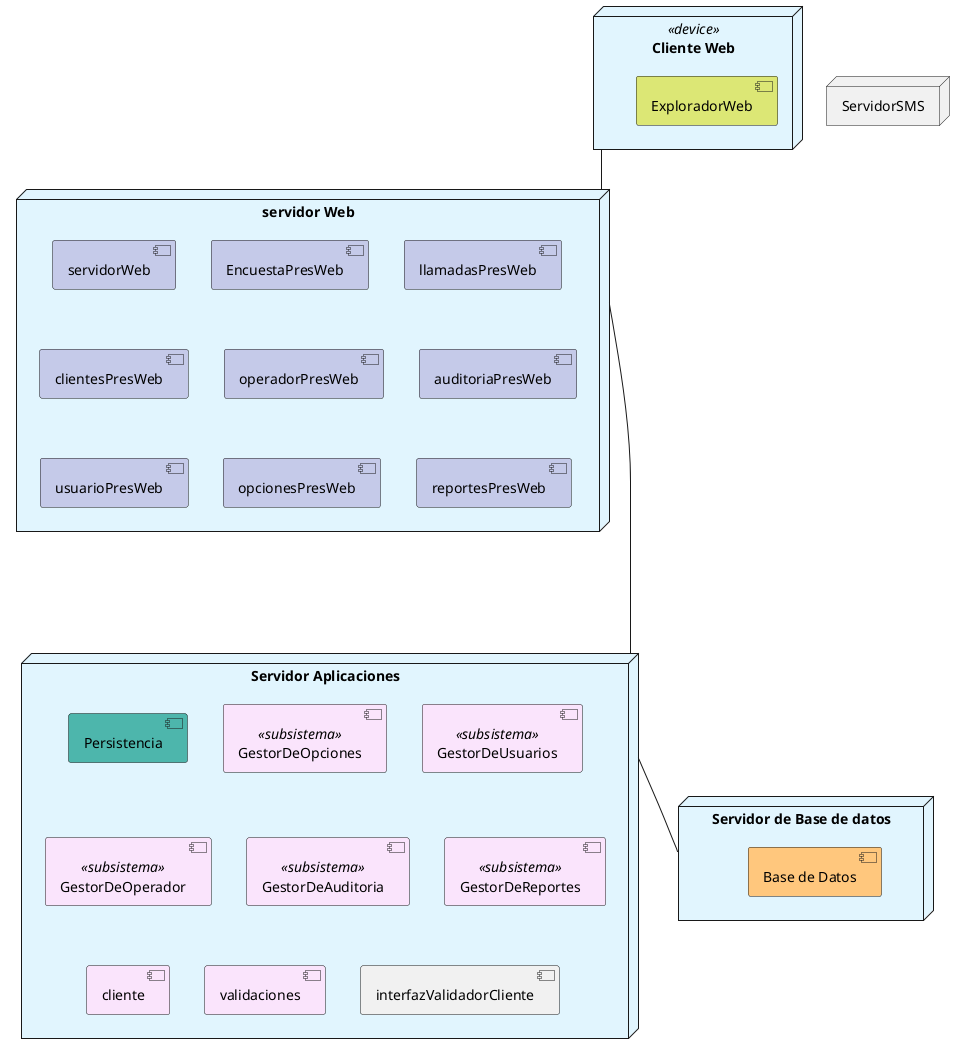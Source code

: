 @startuml
node "Cliente Web" as presWeb <<device>>#E1F5FE{
component [ExploradorWeb] #DCE775 
}

node "servidor Web" as NodeservidorWeb #E1F5FE{
component [servidorWeb] #C5CAE9
component [EncuestaPresWeb] #C5CAE9
component [llamadasPresWeb] #C5CAE9
component [clientesPresWeb] #C5CAE9
component [operadorPresWeb] #C5CAE9
component [auditoriaPresWeb] #C5CAE9
component [usuarioPresWeb] #C5CAE9
component [opcionesPresWeb] #C5CAE9
component [reportesPresWeb] #C5CAE9
}
node "Servidor Aplicaciones" as NodeApps #E1F5FE{
component [Persistencia] #4DB6AC
component GestorDeOpciones <<subsistema>> #fae4fc
component GestorDeUsuarios <<subsistema>> #fae4fc
component GestorDeOperador <<subsistema>> #fae4fc
component GestorDeAuditoria <<subsistema>> #fae4fc
component GestorDeReportes <<subsistema>> #fae4fc
component [cliente] #fae4fc
component [validaciones] #fae4fc
component [interfazValidadorCliente] 

}
node ServidorSMS
node "Servidor de Base de datos" as NodeBD #E1F5FE{
component [Base de Datos] #ffc77d
}
presWeb -- NodeservidorWeb 
NodeservidorWeb ------ NodeApps
NodeApps-- NodeBD

@enduml
